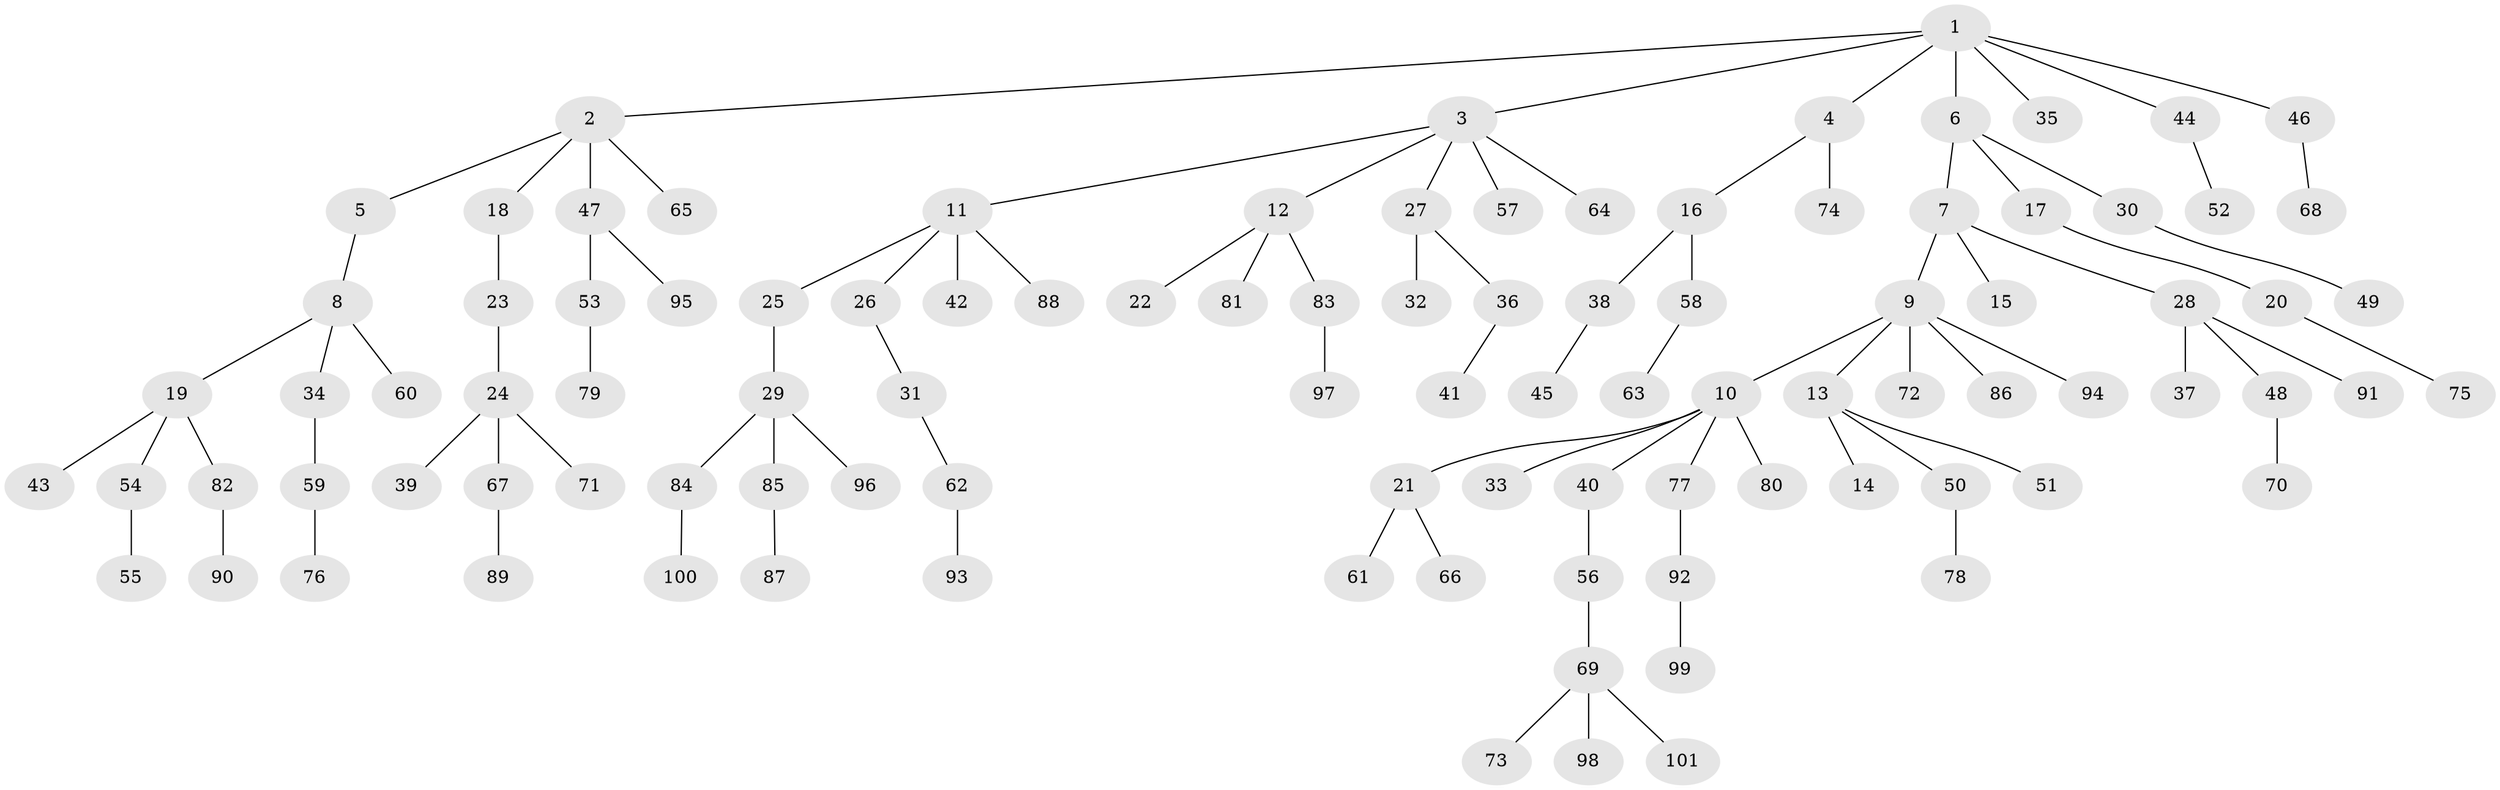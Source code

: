 // coarse degree distribution, {3: 0.1568627450980392, 5: 0.0784313725490196, 2: 0.21568627450980393, 1: 0.5098039215686274, 4: 0.0392156862745098}
// Generated by graph-tools (version 1.1) at 2025/37/03/04/25 23:37:24]
// undirected, 101 vertices, 100 edges
graph export_dot {
  node [color=gray90,style=filled];
  1;
  2;
  3;
  4;
  5;
  6;
  7;
  8;
  9;
  10;
  11;
  12;
  13;
  14;
  15;
  16;
  17;
  18;
  19;
  20;
  21;
  22;
  23;
  24;
  25;
  26;
  27;
  28;
  29;
  30;
  31;
  32;
  33;
  34;
  35;
  36;
  37;
  38;
  39;
  40;
  41;
  42;
  43;
  44;
  45;
  46;
  47;
  48;
  49;
  50;
  51;
  52;
  53;
  54;
  55;
  56;
  57;
  58;
  59;
  60;
  61;
  62;
  63;
  64;
  65;
  66;
  67;
  68;
  69;
  70;
  71;
  72;
  73;
  74;
  75;
  76;
  77;
  78;
  79;
  80;
  81;
  82;
  83;
  84;
  85;
  86;
  87;
  88;
  89;
  90;
  91;
  92;
  93;
  94;
  95;
  96;
  97;
  98;
  99;
  100;
  101;
  1 -- 2;
  1 -- 3;
  1 -- 4;
  1 -- 6;
  1 -- 35;
  1 -- 44;
  1 -- 46;
  2 -- 5;
  2 -- 18;
  2 -- 47;
  2 -- 65;
  3 -- 11;
  3 -- 12;
  3 -- 27;
  3 -- 57;
  3 -- 64;
  4 -- 16;
  4 -- 74;
  5 -- 8;
  6 -- 7;
  6 -- 17;
  6 -- 30;
  7 -- 9;
  7 -- 15;
  7 -- 28;
  8 -- 19;
  8 -- 34;
  8 -- 60;
  9 -- 10;
  9 -- 13;
  9 -- 72;
  9 -- 86;
  9 -- 94;
  10 -- 21;
  10 -- 33;
  10 -- 40;
  10 -- 77;
  10 -- 80;
  11 -- 25;
  11 -- 26;
  11 -- 42;
  11 -- 88;
  12 -- 22;
  12 -- 81;
  12 -- 83;
  13 -- 14;
  13 -- 50;
  13 -- 51;
  16 -- 38;
  16 -- 58;
  17 -- 20;
  18 -- 23;
  19 -- 43;
  19 -- 54;
  19 -- 82;
  20 -- 75;
  21 -- 61;
  21 -- 66;
  23 -- 24;
  24 -- 39;
  24 -- 67;
  24 -- 71;
  25 -- 29;
  26 -- 31;
  27 -- 32;
  27 -- 36;
  28 -- 37;
  28 -- 48;
  28 -- 91;
  29 -- 84;
  29 -- 85;
  29 -- 96;
  30 -- 49;
  31 -- 62;
  34 -- 59;
  36 -- 41;
  38 -- 45;
  40 -- 56;
  44 -- 52;
  46 -- 68;
  47 -- 53;
  47 -- 95;
  48 -- 70;
  50 -- 78;
  53 -- 79;
  54 -- 55;
  56 -- 69;
  58 -- 63;
  59 -- 76;
  62 -- 93;
  67 -- 89;
  69 -- 73;
  69 -- 98;
  69 -- 101;
  77 -- 92;
  82 -- 90;
  83 -- 97;
  84 -- 100;
  85 -- 87;
  92 -- 99;
}
